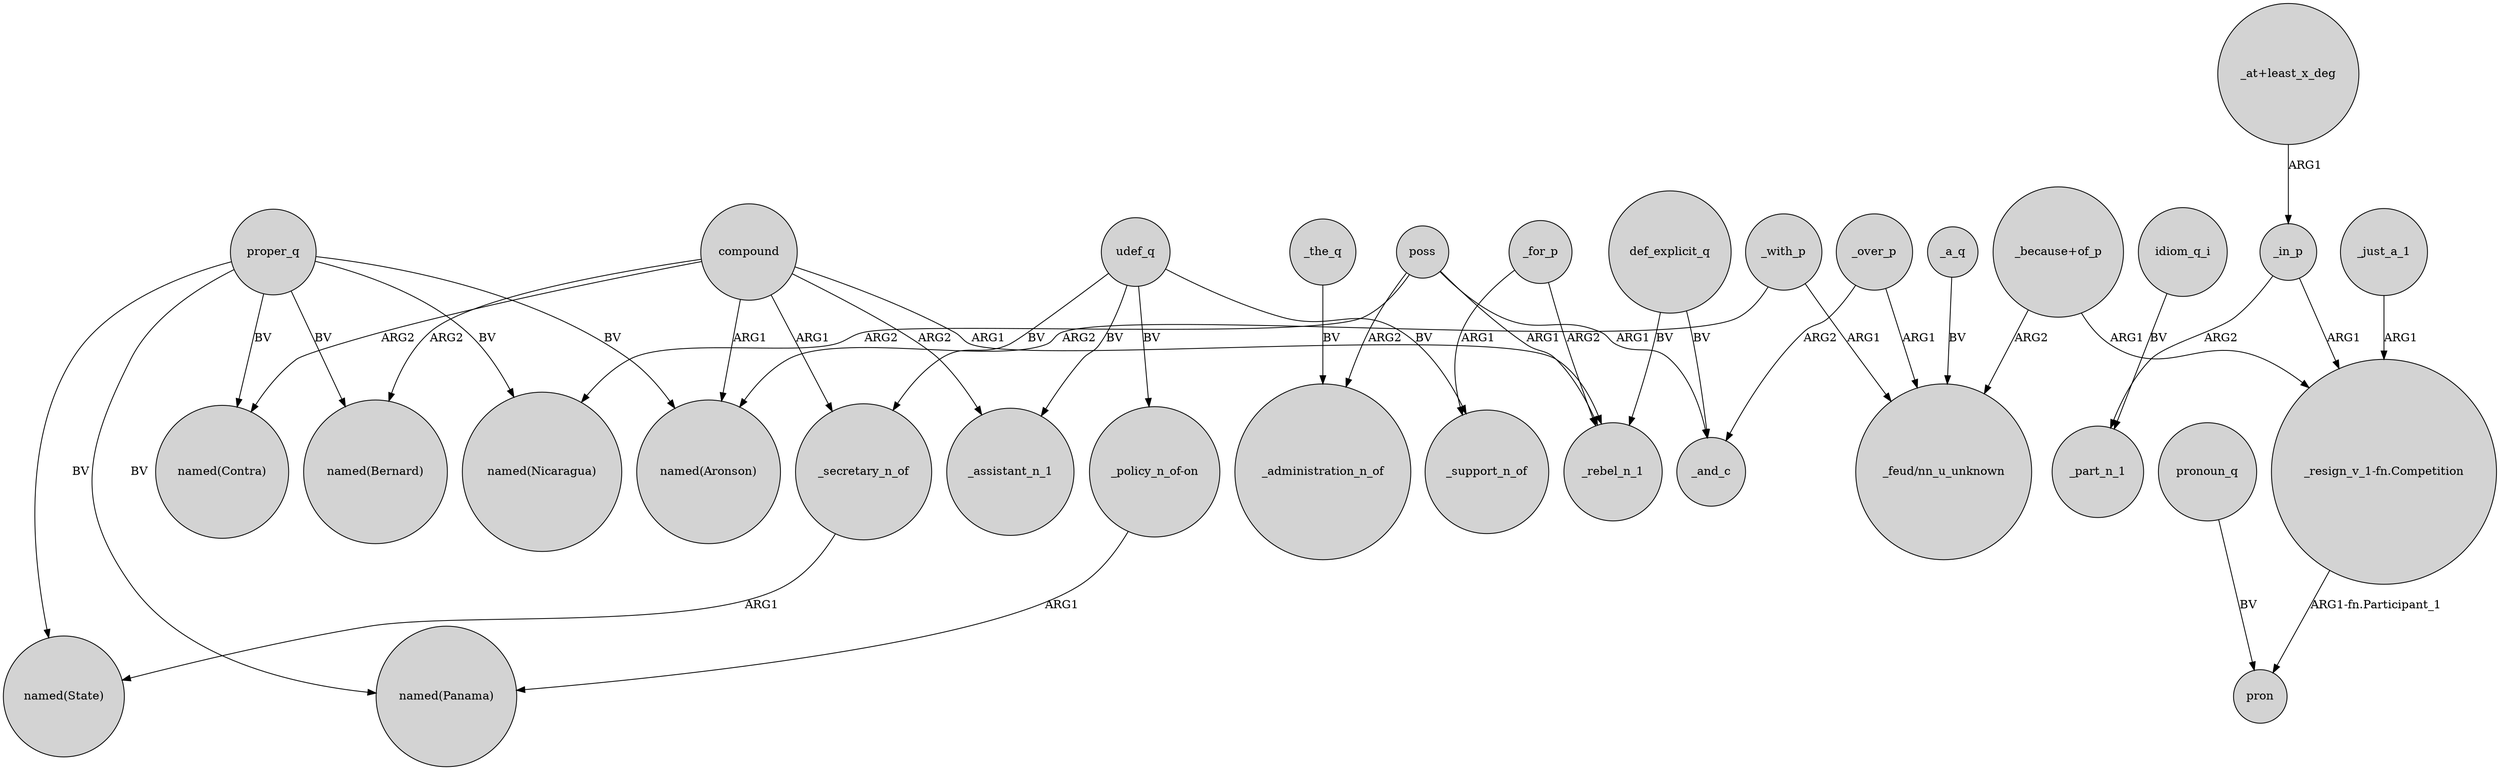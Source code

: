 digraph {
	node [shape=circle style=filled]
	_secretary_n_of -> "named(State)" [label=ARG1]
	proper_q -> "named(Bernard)" [label=BV]
	poss -> _rebel_n_1 [label=ARG1]
	proper_q -> "named(Nicaragua)" [label=BV]
	compound -> "named(Contra)" [label=ARG2]
	poss -> "named(Nicaragua)" [label=ARG2]
	_with_p -> "named(Aronson)" [label=ARG2]
	def_explicit_q -> _rebel_n_1 [label=BV]
	udef_q -> _secretary_n_of [label=BV]
	"_because+of_p" -> "_feud/nn_u_unknown" [label=ARG2]
	proper_q -> "named(State)" [label=BV]
	compound -> "named(Bernard)" [label=ARG2]
	_a_q -> "_feud/nn_u_unknown" [label=BV]
	poss -> _administration_n_of [label=ARG2]
	def_explicit_q -> _and_c [label=BV]
	pronoun_q -> pron [label=BV]
	_in_p -> "_resign_v_1-fn.Competition" [label=ARG1]
	_with_p -> "_feud/nn_u_unknown" [label=ARG1]
	_over_p -> _and_c [label=ARG2]
	"_policy_n_of-on" -> "named(Panama)" [label=ARG1]
	poss -> _and_c [label=ARG1]
	_in_p -> _part_n_1 [label=ARG2]
	_for_p -> _support_n_of [label=ARG1]
	"_at+least_x_deg" -> _in_p [label=ARG1]
	proper_q -> "named(Panama)" [label=BV]
	udef_q -> _assistant_n_1 [label=BV]
	compound -> _assistant_n_1 [label=ARG2]
	compound -> "named(Aronson)" [label=ARG1]
	"_resign_v_1-fn.Competition" -> pron [label="ARG1-fn.Participant_1"]
	"_because+of_p" -> "_resign_v_1-fn.Competition" [label=ARG1]
	_for_p -> _rebel_n_1 [label=ARG2]
	idiom_q_i -> _part_n_1 [label=BV]
	compound -> _rebel_n_1 [label=ARG1]
	proper_q -> "named(Contra)" [label=BV]
	_over_p -> "_feud/nn_u_unknown" [label=ARG1]
	compound -> _secretary_n_of [label=ARG1]
	_the_q -> _administration_n_of [label=BV]
	_just_a_1 -> "_resign_v_1-fn.Competition" [label=ARG1]
	udef_q -> "_policy_n_of-on" [label=BV]
	proper_q -> "named(Aronson)" [label=BV]
	udef_q -> _support_n_of [label=BV]
}
